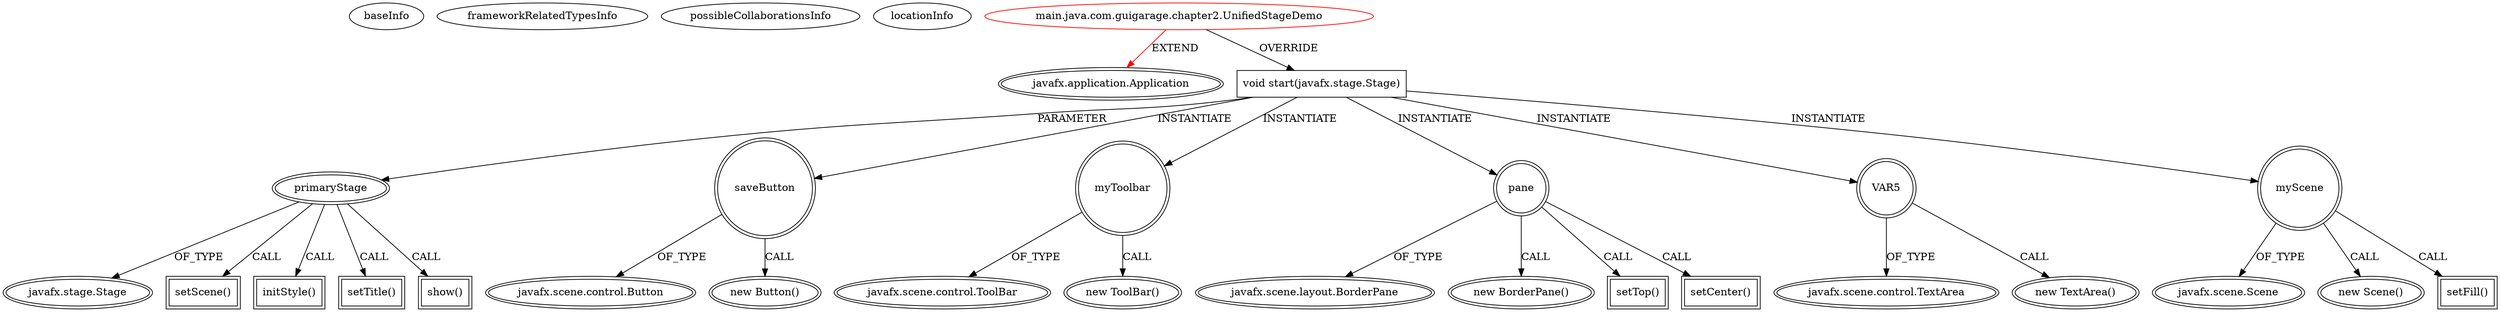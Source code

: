 digraph {
baseInfo[graphId=2848,category="extension_graph",isAnonymous=false,possibleRelation=false]
frameworkRelatedTypesInfo[0="javafx.application.Application"]
possibleCollaborationsInfo[]
locationInfo[projectName="guigarage-mastering-javafx-controls",filePath="/guigarage-mastering-javafx-controls/mastering-javafx-controls-master/src/main/java/com/guigarage/chapter2/UnifiedStageDemo.java",contextSignature="UnifiedStageDemo",graphId="2848"]
0[label="main.java.com.guigarage.chapter2.UnifiedStageDemo",vertexType="ROOT_CLIENT_CLASS_DECLARATION",isFrameworkType=false,color=red]
1[label="javafx.application.Application",vertexType="FRAMEWORK_CLASS_TYPE",isFrameworkType=true,peripheries=2]
2[label="void start(javafx.stage.Stage)",vertexType="OVERRIDING_METHOD_DECLARATION",isFrameworkType=false,shape=box]
3[label="primaryStage",vertexType="PARAMETER_DECLARATION",isFrameworkType=true,peripheries=2]
4[label="javafx.stage.Stage",vertexType="FRAMEWORK_CLASS_TYPE",isFrameworkType=true,peripheries=2]
6[label="saveButton",vertexType="VARIABLE_EXPRESION",isFrameworkType=true,peripheries=2,shape=circle]
7[label="javafx.scene.control.Button",vertexType="FRAMEWORK_CLASS_TYPE",isFrameworkType=true,peripheries=2]
5[label="new Button()",vertexType="CONSTRUCTOR_CALL",isFrameworkType=true,peripheries=2]
9[label="myToolbar",vertexType="VARIABLE_EXPRESION",isFrameworkType=true,peripheries=2,shape=circle]
10[label="javafx.scene.control.ToolBar",vertexType="FRAMEWORK_CLASS_TYPE",isFrameworkType=true,peripheries=2]
8[label="new ToolBar()",vertexType="CONSTRUCTOR_CALL",isFrameworkType=true,peripheries=2]
12[label="pane",vertexType="VARIABLE_EXPRESION",isFrameworkType=true,peripheries=2,shape=circle]
13[label="javafx.scene.layout.BorderPane",vertexType="FRAMEWORK_CLASS_TYPE",isFrameworkType=true,peripheries=2]
11[label="new BorderPane()",vertexType="CONSTRUCTOR_CALL",isFrameworkType=true,peripheries=2]
15[label="setTop()",vertexType="INSIDE_CALL",isFrameworkType=true,peripheries=2,shape=box]
17[label="setCenter()",vertexType="INSIDE_CALL",isFrameworkType=true,peripheries=2,shape=box]
19[label="VAR5",vertexType="VARIABLE_EXPRESION",isFrameworkType=true,peripheries=2,shape=circle]
20[label="javafx.scene.control.TextArea",vertexType="FRAMEWORK_CLASS_TYPE",isFrameworkType=true,peripheries=2]
18[label="new TextArea()",vertexType="CONSTRUCTOR_CALL",isFrameworkType=true,peripheries=2]
22[label="myScene",vertexType="VARIABLE_EXPRESION",isFrameworkType=true,peripheries=2,shape=circle]
23[label="javafx.scene.Scene",vertexType="FRAMEWORK_CLASS_TYPE",isFrameworkType=true,peripheries=2]
21[label="new Scene()",vertexType="CONSTRUCTOR_CALL",isFrameworkType=true,peripheries=2]
25[label="setFill()",vertexType="INSIDE_CALL",isFrameworkType=true,peripheries=2,shape=box]
27[label="setScene()",vertexType="INSIDE_CALL",isFrameworkType=true,peripheries=2,shape=box]
29[label="initStyle()",vertexType="INSIDE_CALL",isFrameworkType=true,peripheries=2,shape=box]
31[label="setTitle()",vertexType="INSIDE_CALL",isFrameworkType=true,peripheries=2,shape=box]
33[label="show()",vertexType="INSIDE_CALL",isFrameworkType=true,peripheries=2,shape=box]
0->1[label="EXTEND",color=red]
0->2[label="OVERRIDE"]
3->4[label="OF_TYPE"]
2->3[label="PARAMETER"]
2->6[label="INSTANTIATE"]
6->7[label="OF_TYPE"]
6->5[label="CALL"]
2->9[label="INSTANTIATE"]
9->10[label="OF_TYPE"]
9->8[label="CALL"]
2->12[label="INSTANTIATE"]
12->13[label="OF_TYPE"]
12->11[label="CALL"]
12->15[label="CALL"]
12->17[label="CALL"]
2->19[label="INSTANTIATE"]
19->20[label="OF_TYPE"]
19->18[label="CALL"]
2->22[label="INSTANTIATE"]
22->23[label="OF_TYPE"]
22->21[label="CALL"]
22->25[label="CALL"]
3->27[label="CALL"]
3->29[label="CALL"]
3->31[label="CALL"]
3->33[label="CALL"]
}
